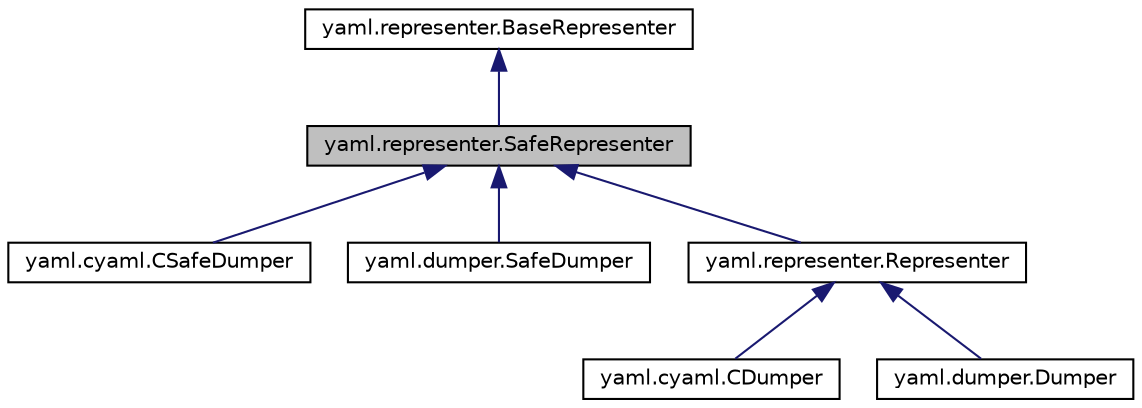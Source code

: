 digraph "yaml.representer.SafeRepresenter"
{
 // LATEX_PDF_SIZE
  edge [fontname="Helvetica",fontsize="10",labelfontname="Helvetica",labelfontsize="10"];
  node [fontname="Helvetica",fontsize="10",shape=record];
  Node1 [label="yaml.representer.SafeRepresenter",height=0.2,width=0.4,color="black", fillcolor="grey75", style="filled", fontcolor="black",tooltip=" "];
  Node2 -> Node1 [dir="back",color="midnightblue",fontsize="10",style="solid",fontname="Helvetica"];
  Node2 [label="yaml.representer.BaseRepresenter",height=0.2,width=0.4,color="black", fillcolor="white", style="filled",URL="$classyaml_1_1representer_1_1BaseRepresenter.html",tooltip=" "];
  Node1 -> Node3 [dir="back",color="midnightblue",fontsize="10",style="solid",fontname="Helvetica"];
  Node3 [label="yaml.cyaml.CSafeDumper",height=0.2,width=0.4,color="black", fillcolor="white", style="filled",URL="$classyaml_1_1cyaml_1_1CSafeDumper.html",tooltip=" "];
  Node1 -> Node4 [dir="back",color="midnightblue",fontsize="10",style="solid",fontname="Helvetica"];
  Node4 [label="yaml.dumper.SafeDumper",height=0.2,width=0.4,color="black", fillcolor="white", style="filled",URL="$classyaml_1_1dumper_1_1SafeDumper.html",tooltip=" "];
  Node1 -> Node5 [dir="back",color="midnightblue",fontsize="10",style="solid",fontname="Helvetica"];
  Node5 [label="yaml.representer.Representer",height=0.2,width=0.4,color="black", fillcolor="white", style="filled",URL="$classyaml_1_1representer_1_1Representer.html",tooltip=" "];
  Node5 -> Node6 [dir="back",color="midnightblue",fontsize="10",style="solid",fontname="Helvetica"];
  Node6 [label="yaml.cyaml.CDumper",height=0.2,width=0.4,color="black", fillcolor="white", style="filled",URL="$classyaml_1_1cyaml_1_1CDumper.html",tooltip=" "];
  Node5 -> Node7 [dir="back",color="midnightblue",fontsize="10",style="solid",fontname="Helvetica"];
  Node7 [label="yaml.dumper.Dumper",height=0.2,width=0.4,color="black", fillcolor="white", style="filled",URL="$classyaml_1_1dumper_1_1Dumper.html",tooltip=" "];
}

